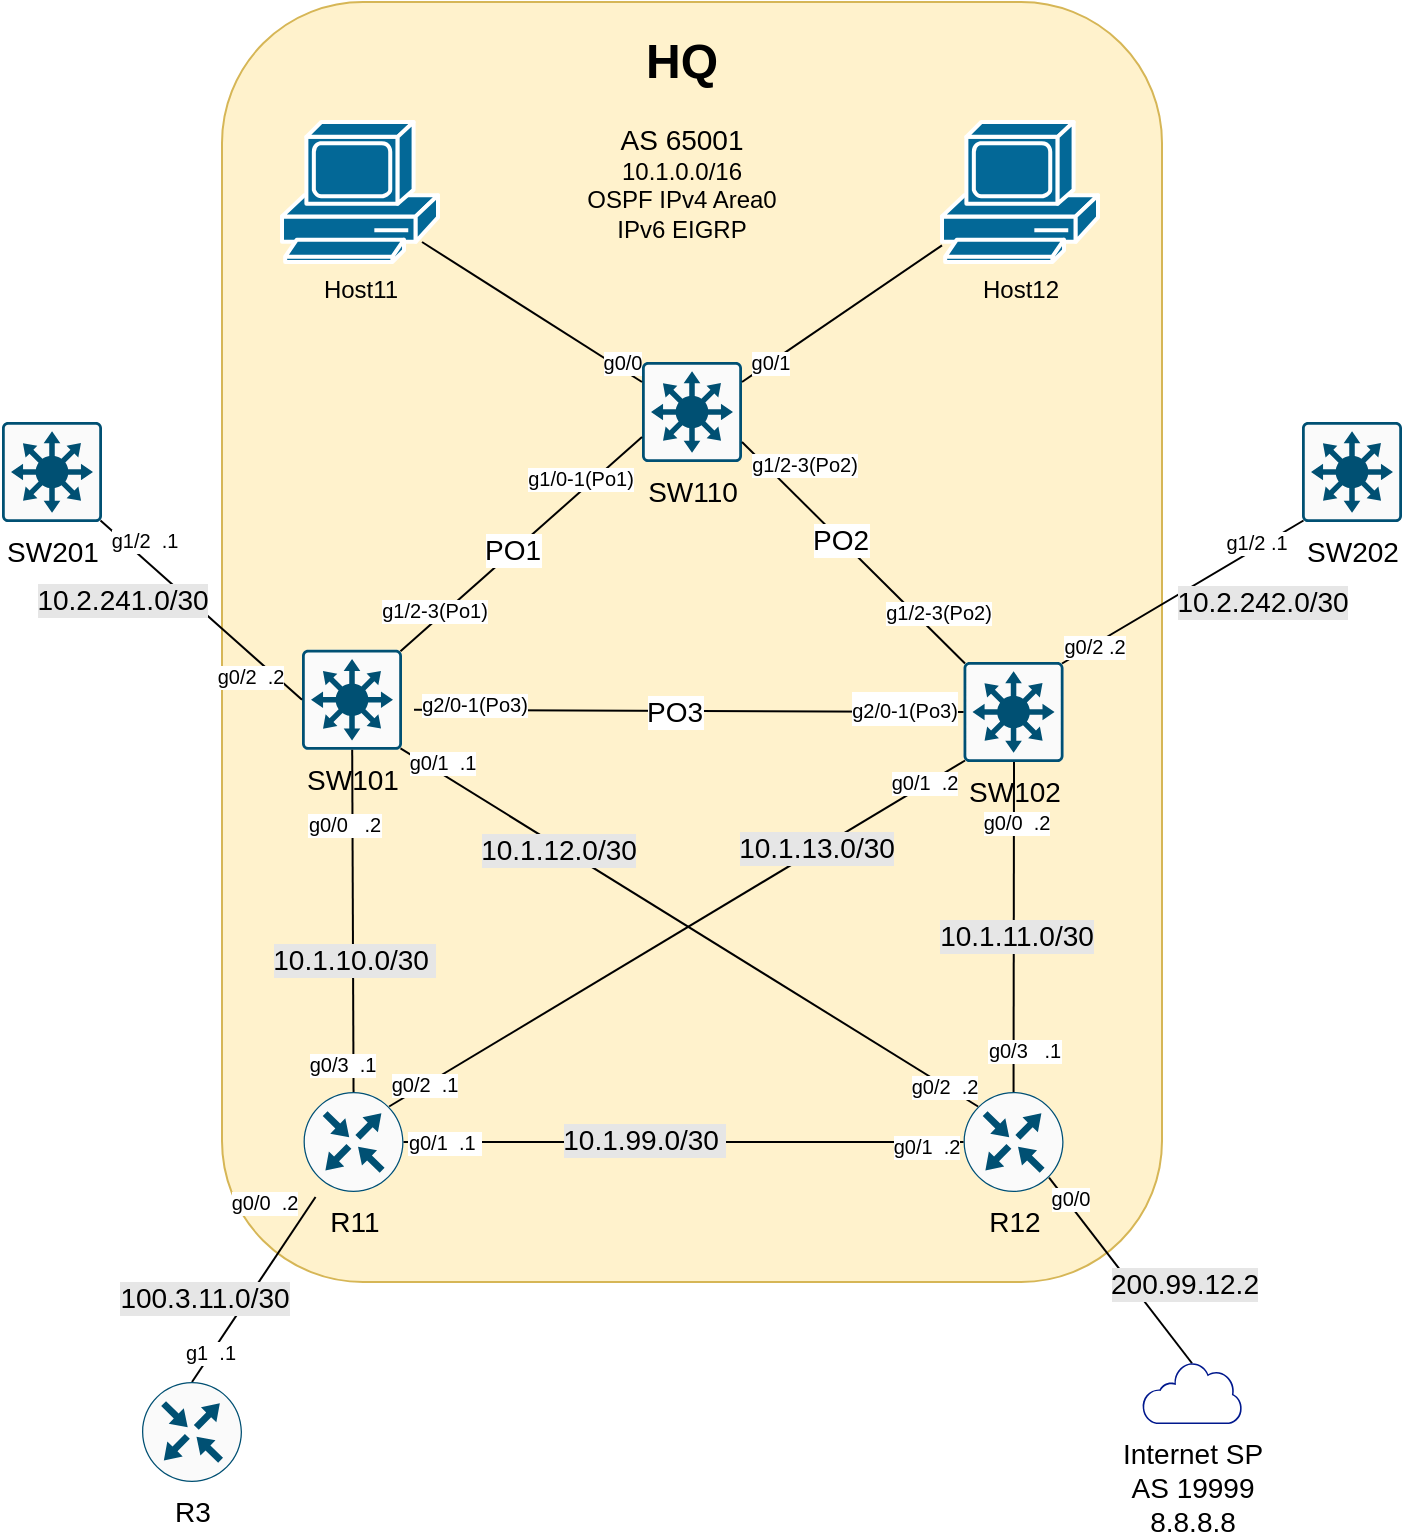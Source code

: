 <mxfile version="17.5.0" type="github">
  <diagram id="ce1GtgoNdSxTXqw0j8kx" name="Page-1">
    <mxGraphModel dx="1298" dy="802" grid="1" gridSize="10" guides="1" tooltips="1" connect="1" arrows="1" fold="1" page="1" pageScale="1" pageWidth="827" pageHeight="1169" math="0" shadow="0">
      <root>
        <mxCell id="0" />
        <mxCell id="1" parent="0" />
        <mxCell id="ygTqXombfREkRNXZ_lQi-68" value="" style="rounded=1;whiteSpace=wrap;html=1;labelBackgroundColor=#FFF4C3;fontSize=14;fillColor=#fff2cc;strokeColor=#d6b656;" vertex="1" parent="1">
          <mxGeometry x="140" y="20" width="470" height="640" as="geometry" />
        </mxCell>
        <mxCell id="ygTqXombfREkRNXZ_lQi-1" value="Host11" style="shape=mxgraph.cisco.computers_and_peripherals.pc;html=1;pointerEvents=1;dashed=0;fillColor=#036897;strokeColor=#ffffff;strokeWidth=2;verticalLabelPosition=bottom;verticalAlign=top;align=center;outlineConnect=0;" vertex="1" parent="1">
          <mxGeometry x="170" y="80" width="78" height="70" as="geometry" />
        </mxCell>
        <mxCell id="ygTqXombfREkRNXZ_lQi-2" value="Host12" style="shape=mxgraph.cisco.computers_and_peripherals.pc;html=1;pointerEvents=1;dashed=0;fillColor=#036897;strokeColor=#ffffff;strokeWidth=2;verticalLabelPosition=bottom;verticalAlign=top;align=center;outlineConnect=0;" vertex="1" parent="1">
          <mxGeometry x="500" y="80" width="78" height="70" as="geometry" />
        </mxCell>
        <mxCell id="ygTqXombfREkRNXZ_lQi-3" value="&lt;h1&gt;HQ&lt;/h1&gt;&lt;div&gt;&lt;font style=&quot;font-size: 14px&quot;&gt;AS 65001&lt;/font&gt;&lt;/div&gt;&lt;div&gt;10.1.0.0/16&lt;/div&gt;&lt;div&gt;OSPF IPv4 Area0&lt;/div&gt;&lt;div&gt;IPv6 EIGRP&lt;/div&gt;" style="text;html=1;strokeColor=none;fillColor=none;spacing=5;spacingTop=-20;whiteSpace=wrap;overflow=hidden;rounded=0;align=center;" vertex="1" parent="1">
          <mxGeometry x="310" y="30" width="120" height="120" as="geometry" />
        </mxCell>
        <mxCell id="ygTqXombfREkRNXZ_lQi-4" value="SW110" style="sketch=0;points=[[0.015,0.015,0],[0.985,0.015,0],[0.985,0.985,0],[0.015,0.985,0],[0.25,0,0],[0.5,0,0],[0.75,0,0],[1,0.25,0],[1,0.5,0],[1,0.75,0],[0.75,1,0],[0.5,1,0],[0.25,1,0],[0,0.75,0],[0,0.5,0],[0,0.25,0]];verticalLabelPosition=bottom;html=1;verticalAlign=top;aspect=fixed;align=center;pointerEvents=1;shape=mxgraph.cisco19.rect;prIcon=l3_switch;fillColor=#FAFAFA;strokeColor=#005073;fontSize=14;" vertex="1" parent="1">
          <mxGeometry x="350" y="200" width="50" height="50" as="geometry" />
        </mxCell>
        <mxCell id="ygTqXombfREkRNXZ_lQi-5" value="SW101" style="sketch=0;points=[[0.015,0.015,0],[0.985,0.015,0],[0.985,0.985,0],[0.015,0.985,0],[0.25,0,0],[0.5,0,0],[0.75,0,0],[1,0.25,0],[1,0.5,0],[1,0.75,0],[0.75,1,0],[0.5,1,0],[0.25,1,0],[0,0.75,0],[0,0.5,0],[0,0.25,0]];verticalLabelPosition=bottom;html=1;verticalAlign=top;aspect=fixed;align=center;pointerEvents=1;shape=mxgraph.cisco19.rect;prIcon=l3_switch;fillColor=#FAFAFA;strokeColor=#005073;fontSize=14;" vertex="1" parent="1">
          <mxGeometry x="180" y="343.89" width="50" height="50" as="geometry" />
        </mxCell>
        <mxCell id="ygTqXombfREkRNXZ_lQi-6" value="SW102" style="sketch=0;points=[[0.015,0.015,0],[0.985,0.015,0],[0.985,0.985,0],[0.015,0.985,0],[0.25,0,0],[0.5,0,0],[0.75,0,0],[1,0.25,0],[1,0.5,0],[1,0.75,0],[0.75,1,0],[0.5,1,0],[0.25,1,0],[0,0.75,0],[0,0.5,0],[0,0.25,0]];verticalLabelPosition=bottom;html=1;verticalAlign=top;aspect=fixed;align=center;pointerEvents=1;shape=mxgraph.cisco19.rect;prIcon=l3_switch;fillColor=#FAFAFA;strokeColor=#005073;fontSize=14;" vertex="1" parent="1">
          <mxGeometry x="510.77" y="350" width="50" height="50" as="geometry" />
        </mxCell>
        <mxCell id="ygTqXombfREkRNXZ_lQi-7" value="R11" style="sketch=0;points=[[0.5,0,0],[1,0.5,0],[0.5,1,0],[0,0.5,0],[0.145,0.145,0],[0.856,0.145,0],[0.855,0.856,0],[0.145,0.855,0]];verticalLabelPosition=bottom;html=1;verticalAlign=top;aspect=fixed;align=center;pointerEvents=1;shape=mxgraph.cisco19.rect;prIcon=router;fillColor=#FAFAFA;strokeColor=#005073;fontSize=14;" vertex="1" parent="1">
          <mxGeometry x="180.77" y="565" width="50" height="50" as="geometry" />
        </mxCell>
        <mxCell id="ygTqXombfREkRNXZ_lQi-8" value="R12" style="sketch=0;points=[[0.5,0,0],[1,0.5,0],[0.5,1,0],[0,0.5,0],[0.145,0.145,0],[0.856,0.145,0],[0.855,0.856,0],[0.145,0.855,0]];verticalLabelPosition=bottom;html=1;verticalAlign=top;aspect=fixed;align=center;pointerEvents=1;shape=mxgraph.cisco19.rect;prIcon=router;fillColor=#FAFAFA;strokeColor=#005073;fontSize=14;" vertex="1" parent="1">
          <mxGeometry x="510.77" y="565" width="50" height="50" as="geometry" />
        </mxCell>
        <mxCell id="ygTqXombfREkRNXZ_lQi-10" value="" style="endArrow=none;html=1;rounded=0;fontSize=14;" edge="1" parent="1" target="ygTqXombfREkRNXZ_lQi-2">
          <mxGeometry width="50" height="50" relative="1" as="geometry">
            <mxPoint x="400" y="210" as="sourcePoint" />
            <mxPoint x="450" y="160" as="targetPoint" />
          </mxGeometry>
        </mxCell>
        <mxCell id="ygTqXombfREkRNXZ_lQi-26" value="g0/1" style="edgeLabel;html=1;align=center;verticalAlign=middle;resizable=0;points=[];fontSize=10;" vertex="1" connectable="0" parent="ygTqXombfREkRNXZ_lQi-10">
          <mxGeometry x="-0.766" y="-1" relative="1" as="geometry">
            <mxPoint x="2" y="-3" as="offset" />
          </mxGeometry>
        </mxCell>
        <mxCell id="ygTqXombfREkRNXZ_lQi-12" value="" style="endArrow=none;html=1;rounded=0;fontSize=14;" edge="1" parent="1">
          <mxGeometry width="50" height="50" relative="1" as="geometry">
            <mxPoint x="350" y="210" as="sourcePoint" />
            <mxPoint x="240" y="140" as="targetPoint" />
          </mxGeometry>
        </mxCell>
        <mxCell id="ygTqXombfREkRNXZ_lQi-25" value="g0/0" style="edgeLabel;html=1;align=center;verticalAlign=middle;resizable=0;points=[];fontSize=10;" vertex="1" connectable="0" parent="ygTqXombfREkRNXZ_lQi-12">
          <mxGeometry x="-0.612" y="1" relative="1" as="geometry">
            <mxPoint x="12" y="3" as="offset" />
          </mxGeometry>
        </mxCell>
        <mxCell id="ygTqXombfREkRNXZ_lQi-13" value="" style="endArrow=none;html=1;rounded=0;fontSize=14;entryX=0;entryY=0.75;entryDx=0;entryDy=0;entryPerimeter=0;exitX=0.985;exitY=0.015;exitDx=0;exitDy=0;exitPerimeter=0;" edge="1" parent="1" source="ygTqXombfREkRNXZ_lQi-5" target="ygTqXombfREkRNXZ_lQi-4">
          <mxGeometry width="50" height="50" relative="1" as="geometry">
            <mxPoint x="230" y="330" as="sourcePoint" />
            <mxPoint x="280" y="280" as="targetPoint" />
          </mxGeometry>
        </mxCell>
        <mxCell id="ygTqXombfREkRNXZ_lQi-27" value="g1/0-1(Po1)" style="edgeLabel;html=1;align=center;verticalAlign=middle;resizable=0;points=[];fontSize=10;" vertex="1" connectable="0" parent="ygTqXombfREkRNXZ_lQi-13">
          <mxGeometry x="0.469" y="2" relative="1" as="geometry">
            <mxPoint x="2" y="-7" as="offset" />
          </mxGeometry>
        </mxCell>
        <mxCell id="ygTqXombfREkRNXZ_lQi-29" value="g1/2-3(Po1)" style="edgeLabel;html=1;align=center;verticalAlign=middle;resizable=0;points=[];fontSize=10;" vertex="1" connectable="0" parent="ygTqXombfREkRNXZ_lQi-13">
          <mxGeometry x="-0.75" relative="1" as="geometry">
            <mxPoint x="2" y="-8" as="offset" />
          </mxGeometry>
        </mxCell>
        <mxCell id="ygTqXombfREkRNXZ_lQi-69" value="PO1" style="edgeLabel;html=1;align=center;verticalAlign=middle;resizable=0;points=[];fontSize=14;" vertex="1" connectable="0" parent="ygTqXombfREkRNXZ_lQi-13">
          <mxGeometry x="-0.071" y="1" relative="1" as="geometry">
            <mxPoint as="offset" />
          </mxGeometry>
        </mxCell>
        <mxCell id="ygTqXombfREkRNXZ_lQi-14" value="" style="endArrow=none;html=1;rounded=0;fontSize=14;exitX=0.856;exitY=0.145;exitDx=0;exitDy=0;exitPerimeter=0;entryX=0.015;entryY=0.985;entryDx=0;entryDy=0;entryPerimeter=0;" edge="1" parent="1" source="ygTqXombfREkRNXZ_lQi-7" target="ygTqXombfREkRNXZ_lQi-6">
          <mxGeometry width="50" height="50" relative="1" as="geometry">
            <mxPoint x="234" y="450" as="sourcePoint" />
            <mxPoint x="510" y="340" as="targetPoint" />
          </mxGeometry>
        </mxCell>
        <mxCell id="ygTqXombfREkRNXZ_lQi-34" value="g0/2&amp;nbsp; .1" style="edgeLabel;html=1;align=center;verticalAlign=middle;resizable=0;points=[];fontSize=10;" vertex="1" connectable="0" parent="ygTqXombfREkRNXZ_lQi-14">
          <mxGeometry x="-0.875" y="1" relative="1" as="geometry">
            <mxPoint as="offset" />
          </mxGeometry>
        </mxCell>
        <mxCell id="ygTqXombfREkRNXZ_lQi-52" value="10.1.13.0/30" style="edgeLabel;html=1;align=center;verticalAlign=middle;resizable=0;points=[];fontSize=14;labelBackgroundColor=#E6E6E6;" vertex="1" connectable="0" parent="ygTqXombfREkRNXZ_lQi-14">
          <mxGeometry x="0.545" y="2" relative="1" as="geometry">
            <mxPoint x="-8" y="6" as="offset" />
          </mxGeometry>
        </mxCell>
        <mxCell id="ygTqXombfREkRNXZ_lQi-60" value="g0/1&amp;nbsp; .2" style="edgeLabel;html=1;align=center;verticalAlign=middle;resizable=0;points=[];fontSize=10;" vertex="1" connectable="0" parent="ygTqXombfREkRNXZ_lQi-14">
          <mxGeometry x="0.923" relative="1" as="geometry">
            <mxPoint x="-10" y="4" as="offset" />
          </mxGeometry>
        </mxCell>
        <mxCell id="ygTqXombfREkRNXZ_lQi-15" value="" style="endArrow=none;html=1;rounded=0;fontSize=14;entryX=0.015;entryY=0.015;entryDx=0;entryDy=0;entryPerimeter=0;" edge="1" parent="1" target="ygTqXombfREkRNXZ_lQi-6">
          <mxGeometry width="50" height="50" relative="1" as="geometry">
            <mxPoint x="400" y="240" as="sourcePoint" />
            <mxPoint x="510" y="310" as="targetPoint" />
          </mxGeometry>
        </mxCell>
        <mxCell id="ygTqXombfREkRNXZ_lQi-28" value="g1/2-3(Po2)" style="edgeLabel;html=1;align=center;verticalAlign=middle;resizable=0;points=[];fontSize=10;" vertex="1" connectable="0" parent="ygTqXombfREkRNXZ_lQi-15">
          <mxGeometry x="-0.804" y="-1" relative="1" as="geometry">
            <mxPoint x="20" y="-1" as="offset" />
          </mxGeometry>
        </mxCell>
        <mxCell id="ygTqXombfREkRNXZ_lQi-30" value="g1/2-3(Po2)" style="edgeLabel;html=1;align=center;verticalAlign=middle;resizable=0;points=[];fontSize=10;" vertex="1" connectable="0" parent="ygTqXombfREkRNXZ_lQi-15">
          <mxGeometry x="0.602" relative="1" as="geometry">
            <mxPoint x="8" y="-4" as="offset" />
          </mxGeometry>
        </mxCell>
        <mxCell id="ygTqXombfREkRNXZ_lQi-70" value="PO2" style="edgeLabel;html=1;align=center;verticalAlign=middle;resizable=0;points=[];fontSize=14;" vertex="1" connectable="0" parent="ygTqXombfREkRNXZ_lQi-15">
          <mxGeometry x="-0.114" y="-1" relative="1" as="geometry">
            <mxPoint y="-1" as="offset" />
          </mxGeometry>
        </mxCell>
        <mxCell id="ygTqXombfREkRNXZ_lQi-16" value="" style="endArrow=none;html=1;rounded=0;fontSize=14;entryX=0.145;entryY=0.145;entryDx=0;entryDy=0;entryPerimeter=0;exitX=0.985;exitY=0.985;exitDx=0;exitDy=0;exitPerimeter=0;" edge="1" parent="1" source="ygTqXombfREkRNXZ_lQi-5" target="ygTqXombfREkRNXZ_lQi-8">
          <mxGeometry width="50" height="50" relative="1" as="geometry">
            <mxPoint x="234" y="330" as="sourcePoint" />
            <mxPoint x="520" y="440" as="targetPoint" />
          </mxGeometry>
        </mxCell>
        <mxCell id="ygTqXombfREkRNXZ_lQi-31" value="g0/1&amp;nbsp; .1" style="edgeLabel;html=1;align=center;verticalAlign=middle;resizable=0;points=[];fontSize=10;" vertex="1" connectable="0" parent="ygTqXombfREkRNXZ_lQi-16">
          <mxGeometry x="-0.899" y="-1" relative="1" as="geometry">
            <mxPoint x="7" y="-3" as="offset" />
          </mxGeometry>
        </mxCell>
        <mxCell id="ygTqXombfREkRNXZ_lQi-37" value="g0/2&amp;nbsp; .2" style="edgeLabel;html=1;align=center;verticalAlign=middle;resizable=0;points=[];fontSize=10;" vertex="1" connectable="0" parent="ygTqXombfREkRNXZ_lQi-16">
          <mxGeometry x="0.879" relative="1" as="geometry">
            <mxPoint as="offset" />
          </mxGeometry>
        </mxCell>
        <mxCell id="ygTqXombfREkRNXZ_lQi-51" value="10.1.12.0/30" style="edgeLabel;html=1;align=center;verticalAlign=middle;resizable=0;points=[];fontSize=14;labelBackgroundColor=#E6E6E6;" vertex="1" connectable="0" parent="ygTqXombfREkRNXZ_lQi-16">
          <mxGeometry x="-0.584" y="1" relative="1" as="geometry">
            <mxPoint x="18" y="14" as="offset" />
          </mxGeometry>
        </mxCell>
        <mxCell id="ygTqXombfREkRNXZ_lQi-17" value="" style="endArrow=none;html=1;rounded=0;fontSize=14;exitX=0.5;exitY=0;exitDx=0;exitDy=0;exitPerimeter=0;" edge="1" parent="1" source="ygTqXombfREkRNXZ_lQi-7" target="ygTqXombfREkRNXZ_lQi-5">
          <mxGeometry width="50" height="50" relative="1" as="geometry">
            <mxPoint x="120" y="420" as="sourcePoint" />
            <mxPoint x="170" y="370" as="targetPoint" />
          </mxGeometry>
        </mxCell>
        <mxCell id="ygTqXombfREkRNXZ_lQi-32" value="g0/0&amp;nbsp; &amp;nbsp;.2" style="edgeLabel;html=1;align=center;verticalAlign=middle;resizable=0;points=[];fontSize=10;" vertex="1" connectable="0" parent="ygTqXombfREkRNXZ_lQi-17">
          <mxGeometry x="0.211" y="-3" relative="1" as="geometry">
            <mxPoint x="-8" y="-31" as="offset" />
          </mxGeometry>
        </mxCell>
        <mxCell id="ygTqXombfREkRNXZ_lQi-33" value="g0/3&amp;nbsp; .1" style="edgeLabel;html=1;align=center;verticalAlign=middle;resizable=0;points=[];fontSize=10;" vertex="1" connectable="0" parent="ygTqXombfREkRNXZ_lQi-17">
          <mxGeometry x="-0.7" y="-2" relative="1" as="geometry">
            <mxPoint x="-8" y="11" as="offset" />
          </mxGeometry>
        </mxCell>
        <mxCell id="ygTqXombfREkRNXZ_lQi-50" value="10.1.10.0/30&amp;nbsp;" style="edgeLabel;html=1;align=center;verticalAlign=middle;resizable=0;points=[];fontSize=14;labelBackgroundColor=#E6E6E6;" vertex="1" connectable="0" parent="ygTqXombfREkRNXZ_lQi-17">
          <mxGeometry x="-0.211" relative="1" as="geometry">
            <mxPoint y="1" as="offset" />
          </mxGeometry>
        </mxCell>
        <mxCell id="ygTqXombfREkRNXZ_lQi-19" value="" style="endArrow=none;html=1;rounded=0;fontSize=14;exitX=0.5;exitY=0;exitDx=0;exitDy=0;exitPerimeter=0;" edge="1" parent="1" source="ygTqXombfREkRNXZ_lQi-8">
          <mxGeometry width="50" height="50" relative="1" as="geometry">
            <mxPoint x="490" y="390" as="sourcePoint" />
            <mxPoint x="536" y="400" as="targetPoint" />
          </mxGeometry>
        </mxCell>
        <mxCell id="ygTqXombfREkRNXZ_lQi-53" value="10.1.11.0/30" style="edgeLabel;html=1;align=center;verticalAlign=middle;resizable=0;points=[];fontSize=14;labelBackgroundColor=#E6E6E6;" vertex="1" connectable="0" parent="ygTqXombfREkRNXZ_lQi-19">
          <mxGeometry x="-0.055" y="-1" relative="1" as="geometry">
            <mxPoint as="offset" />
          </mxGeometry>
        </mxCell>
        <mxCell id="ygTqXombfREkRNXZ_lQi-58" value="g0/0&amp;nbsp; .2" style="edgeLabel;html=1;align=center;verticalAlign=middle;resizable=0;points=[];fontSize=10;" vertex="1" connectable="0" parent="ygTqXombfREkRNXZ_lQi-19">
          <mxGeometry x="0.478" y="-1" relative="1" as="geometry">
            <mxPoint y="-13" as="offset" />
          </mxGeometry>
        </mxCell>
        <mxCell id="ygTqXombfREkRNXZ_lQi-59" value="g0/3&amp;nbsp; &amp;nbsp;.1" style="edgeLabel;html=1;align=center;verticalAlign=middle;resizable=0;points=[];fontSize=10;" vertex="1" connectable="0" parent="ygTqXombfREkRNXZ_lQi-19">
          <mxGeometry x="-0.678" y="-1" relative="1" as="geometry">
            <mxPoint x="4" y="5" as="offset" />
          </mxGeometry>
        </mxCell>
        <mxCell id="ygTqXombfREkRNXZ_lQi-20" value="" style="endArrow=none;html=1;rounded=0;fontSize=14;entryX=0;entryY=0.5;entryDx=0;entryDy=0;entryPerimeter=0;" edge="1" parent="1" target="ygTqXombfREkRNXZ_lQi-6">
          <mxGeometry width="50" height="50" relative="1" as="geometry">
            <mxPoint x="236" y="373.89" as="sourcePoint" />
            <mxPoint x="276" y="323.89" as="targetPoint" />
          </mxGeometry>
        </mxCell>
        <mxCell id="ygTqXombfREkRNXZ_lQi-21" value="&lt;font style=&quot;font-size: 10px&quot;&gt;g2/0-1(Po3)&lt;/font&gt;" style="edgeLabel;html=1;align=center;verticalAlign=middle;resizable=0;points=[];fontSize=14;" vertex="1" connectable="0" parent="ygTqXombfREkRNXZ_lQi-20">
          <mxGeometry x="0.847" y="-2" relative="1" as="geometry">
            <mxPoint x="-9" y="-4" as="offset" />
          </mxGeometry>
        </mxCell>
        <mxCell id="ygTqXombfREkRNXZ_lQi-24" value="g2/0-1(Po3)" style="edgeLabel;html=1;align=center;verticalAlign=middle;resizable=0;points=[];fontSize=10;" vertex="1" connectable="0" parent="ygTqXombfREkRNXZ_lQi-20">
          <mxGeometry x="-0.759" y="-1" relative="1" as="geometry">
            <mxPoint x="-3" y="-4" as="offset" />
          </mxGeometry>
        </mxCell>
        <mxCell id="ygTqXombfREkRNXZ_lQi-71" value="PO3" style="edgeLabel;html=1;align=center;verticalAlign=middle;resizable=0;points=[];fontSize=14;" vertex="1" connectable="0" parent="ygTqXombfREkRNXZ_lQi-20">
          <mxGeometry x="-0.09" relative="1" as="geometry">
            <mxPoint x="5" as="offset" />
          </mxGeometry>
        </mxCell>
        <mxCell id="ygTqXombfREkRNXZ_lQi-23" value="" style="endArrow=none;html=1;rounded=0;fontSize=14;entryX=0;entryY=0.5;entryDx=0;entryDy=0;entryPerimeter=0;exitX=1;exitY=0.5;exitDx=0;exitDy=0;exitPerimeter=0;" edge="1" parent="1" source="ygTqXombfREkRNXZ_lQi-7" target="ygTqXombfREkRNXZ_lQi-8">
          <mxGeometry width="50" height="50" relative="1" as="geometry">
            <mxPoint x="216.77" y="615" as="sourcePoint" />
            <mxPoint x="266.77" y="565" as="targetPoint" />
          </mxGeometry>
        </mxCell>
        <mxCell id="ygTqXombfREkRNXZ_lQi-35" value="g0/1&amp;nbsp; .1&amp;nbsp;" style="edgeLabel;html=1;align=center;verticalAlign=middle;resizable=0;points=[];fontSize=10;" vertex="1" connectable="0" parent="ygTqXombfREkRNXZ_lQi-23">
          <mxGeometry x="-0.714" y="-2" relative="1" as="geometry">
            <mxPoint x="-20" y="-2" as="offset" />
          </mxGeometry>
        </mxCell>
        <mxCell id="ygTqXombfREkRNXZ_lQi-38" value="g0/1&amp;nbsp; .2" style="edgeLabel;html=1;align=center;verticalAlign=middle;resizable=0;points=[];fontSize=10;" vertex="1" connectable="0" parent="ygTqXombfREkRNXZ_lQi-23">
          <mxGeometry x="0.864" y="-1" relative="1" as="geometry">
            <mxPoint y="1" as="offset" />
          </mxGeometry>
        </mxCell>
        <mxCell id="ygTqXombfREkRNXZ_lQi-54" value="10.1.99.0/30&amp;nbsp;" style="edgeLabel;html=1;align=center;verticalAlign=middle;resizable=0;points=[];fontSize=14;labelBackgroundColor=#E6E6E6;" vertex="1" connectable="0" parent="ygTqXombfREkRNXZ_lQi-23">
          <mxGeometry x="-0.143" y="2" relative="1" as="geometry">
            <mxPoint y="1" as="offset" />
          </mxGeometry>
        </mxCell>
        <mxCell id="ygTqXombfREkRNXZ_lQi-39" value="" style="endArrow=none;html=1;rounded=0;fontSize=10;entryX=0.12;entryY=1.05;entryDx=0;entryDy=0;entryPerimeter=0;exitX=0.5;exitY=0;exitDx=0;exitDy=0;exitPerimeter=0;" edge="1" parent="1" source="ygTqXombfREkRNXZ_lQi-43" target="ygTqXombfREkRNXZ_lQi-7">
          <mxGeometry width="50" height="50" relative="1" as="geometry">
            <mxPoint x="150" y="530" as="sourcePoint" />
            <mxPoint x="200" y="480" as="targetPoint" />
          </mxGeometry>
        </mxCell>
        <mxCell id="ygTqXombfREkRNXZ_lQi-41" value="g0/0&amp;nbsp; .2" style="edgeLabel;html=1;align=center;verticalAlign=middle;resizable=0;points=[];fontSize=10;" vertex="1" connectable="0" parent="ygTqXombfREkRNXZ_lQi-39">
          <mxGeometry x="0.311" y="-1" relative="1" as="geometry">
            <mxPoint x="-6" y="-30" as="offset" />
          </mxGeometry>
        </mxCell>
        <mxCell id="ygTqXombfREkRNXZ_lQi-55" value="100.3.11.0/30" style="edgeLabel;html=1;align=center;verticalAlign=middle;resizable=0;points=[];fontSize=14;labelBackgroundColor=#E6E6E6;" vertex="1" connectable="0" parent="ygTqXombfREkRNXZ_lQi-39">
          <mxGeometry x="-0.278" y="1" relative="1" as="geometry">
            <mxPoint x="-16" y="-8" as="offset" />
          </mxGeometry>
        </mxCell>
        <mxCell id="ygTqXombfREkRNXZ_lQi-56" value="g1&amp;nbsp; .1&amp;nbsp;" style="edgeLabel;html=1;align=center;verticalAlign=middle;resizable=0;points=[];fontSize=10;" vertex="1" connectable="0" parent="ygTqXombfREkRNXZ_lQi-39">
          <mxGeometry x="-0.565" y="-1" relative="1" as="geometry">
            <mxPoint x="-10" y="39" as="offset" />
          </mxGeometry>
        </mxCell>
        <mxCell id="ygTqXombfREkRNXZ_lQi-66" value="g1&amp;nbsp; .1" style="edgeLabel;html=1;align=center;verticalAlign=middle;resizable=0;points=[];fontSize=10;" vertex="1" connectable="0" parent="ygTqXombfREkRNXZ_lQi-39">
          <mxGeometry x="-0.686" y="1" relative="1" as="geometry">
            <mxPoint as="offset" />
          </mxGeometry>
        </mxCell>
        <mxCell id="ygTqXombfREkRNXZ_lQi-40" value="" style="endArrow=none;html=1;rounded=0;fontSize=10;entryX=0.855;entryY=0.856;entryDx=0;entryDy=0;entryPerimeter=0;exitX=0.5;exitY=0.02;exitDx=0;exitDy=0;exitPerimeter=0;" edge="1" parent="1" source="ygTqXombfREkRNXZ_lQi-48" target="ygTqXombfREkRNXZ_lQi-8">
          <mxGeometry width="50" height="50" relative="1" as="geometry">
            <mxPoint x="620" y="690" as="sourcePoint" />
            <mxPoint x="540" y="480" as="targetPoint" />
          </mxGeometry>
        </mxCell>
        <mxCell id="ygTqXombfREkRNXZ_lQi-42" value="g0/0" style="edgeLabel;html=1;align=center;verticalAlign=middle;resizable=0;points=[];fontSize=10;" vertex="1" connectable="0" parent="ygTqXombfREkRNXZ_lQi-40">
          <mxGeometry x="0.75" y="-2" relative="1" as="geometry">
            <mxPoint as="offset" />
          </mxGeometry>
        </mxCell>
        <mxCell id="ygTqXombfREkRNXZ_lQi-57" value="200.99.12.2" style="edgeLabel;html=1;align=center;verticalAlign=middle;resizable=0;points=[];fontSize=14;labelBackgroundColor=#E6E6E6;" vertex="1" connectable="0" parent="ygTqXombfREkRNXZ_lQi-40">
          <mxGeometry x="0.324" y="-1" relative="1" as="geometry">
            <mxPoint x="42" y="22" as="offset" />
          </mxGeometry>
        </mxCell>
        <mxCell id="ygTqXombfREkRNXZ_lQi-43" value="&lt;font style=&quot;font-size: 14px&quot;&gt;R3&lt;/font&gt;" style="sketch=0;points=[[0.5,0,0],[1,0.5,0],[0.5,1,0],[0,0.5,0],[0.145,0.145,0],[0.856,0.145,0],[0.855,0.856,0],[0.145,0.855,0]];verticalLabelPosition=bottom;html=1;verticalAlign=top;aspect=fixed;align=center;pointerEvents=1;shape=mxgraph.cisco19.rect;prIcon=router;fillColor=#FAFAFA;strokeColor=#005073;fontSize=10;" vertex="1" parent="1">
          <mxGeometry x="100" y="710" width="50" height="50" as="geometry" />
        </mxCell>
        <mxCell id="ygTqXombfREkRNXZ_lQi-44" value="SW201" style="sketch=0;points=[[0.015,0.015,0],[0.985,0.015,0],[0.985,0.985,0],[0.015,0.985,0],[0.25,0,0],[0.5,0,0],[0.75,0,0],[1,0.25,0],[1,0.5,0],[1,0.75,0],[0.75,1,0],[0.5,1,0],[0.25,1,0],[0,0.75,0],[0,0.5,0],[0,0.25,0]];verticalLabelPosition=bottom;html=1;verticalAlign=top;aspect=fixed;align=center;pointerEvents=1;shape=mxgraph.cisco19.rect;prIcon=l3_switch;fillColor=#FAFAFA;strokeColor=#005073;fontSize=14;" vertex="1" parent="1">
          <mxGeometry x="30" y="230" width="50" height="50" as="geometry" />
        </mxCell>
        <mxCell id="ygTqXombfREkRNXZ_lQi-45" value="SW202" style="sketch=0;points=[[0.015,0.015,0],[0.985,0.015,0],[0.985,0.985,0],[0.015,0.985,0],[0.25,0,0],[0.5,0,0],[0.75,0,0],[1,0.25,0],[1,0.5,0],[1,0.75,0],[0.75,1,0],[0.5,1,0],[0.25,1,0],[0,0.75,0],[0,0.5,0],[0,0.25,0]];verticalLabelPosition=bottom;html=1;verticalAlign=top;aspect=fixed;align=center;pointerEvents=1;shape=mxgraph.cisco19.rect;prIcon=l3_switch;fillColor=#FAFAFA;strokeColor=#005073;fontSize=14;" vertex="1" parent="1">
          <mxGeometry x="680" y="230" width="50" height="50" as="geometry" />
        </mxCell>
        <mxCell id="ygTqXombfREkRNXZ_lQi-46" value="" style="endArrow=none;html=1;rounded=0;fontSize=14;entryX=0.015;entryY=0.985;entryDx=0;entryDy=0;entryPerimeter=0;exitX=0.985;exitY=0.015;exitDx=0;exitDy=0;exitPerimeter=0;" edge="1" parent="1" source="ygTqXombfREkRNXZ_lQi-6" target="ygTqXombfREkRNXZ_lQi-45">
          <mxGeometry width="50" height="50" relative="1" as="geometry">
            <mxPoint x="560" y="320" as="sourcePoint" />
            <mxPoint x="610" y="270" as="targetPoint" />
          </mxGeometry>
        </mxCell>
        <mxCell id="ygTqXombfREkRNXZ_lQi-63" value="g0/2 .2" style="edgeLabel;html=1;align=center;verticalAlign=middle;resizable=0;points=[];fontSize=10;" vertex="1" connectable="0" parent="ygTqXombfREkRNXZ_lQi-46">
          <mxGeometry x="-0.736" relative="1" as="geometry">
            <mxPoint as="offset" />
          </mxGeometry>
        </mxCell>
        <mxCell id="ygTqXombfREkRNXZ_lQi-64" value="g1/2 .1" style="edgeLabel;html=1;align=center;verticalAlign=middle;resizable=0;points=[];fontSize=10;" vertex="1" connectable="0" parent="ygTqXombfREkRNXZ_lQi-46">
          <mxGeometry x="0.738" y="-1" relative="1" as="geometry">
            <mxPoint x="-9" as="offset" />
          </mxGeometry>
        </mxCell>
        <mxCell id="ygTqXombfREkRNXZ_lQi-65" value="10.2.242.0/30" style="edgeLabel;html=1;align=center;verticalAlign=middle;resizable=0;points=[];fontSize=14;labelBackgroundColor=#E6E6E6;" vertex="1" connectable="0" parent="ygTqXombfREkRNXZ_lQi-46">
          <mxGeometry x="0.016" y="3" relative="1" as="geometry">
            <mxPoint x="40" y="8" as="offset" />
          </mxGeometry>
        </mxCell>
        <mxCell id="ygTqXombfREkRNXZ_lQi-47" value="" style="endArrow=none;html=1;rounded=0;fontSize=14;entryX=0;entryY=0.5;entryDx=0;entryDy=0;entryPerimeter=0;exitX=0.985;exitY=0.985;exitDx=0;exitDy=0;exitPerimeter=0;" edge="1" parent="1" source="ygTqXombfREkRNXZ_lQi-44" target="ygTqXombfREkRNXZ_lQi-5">
          <mxGeometry width="50" height="50" relative="1" as="geometry">
            <mxPoint x="80" y="290" as="sourcePoint" />
            <mxPoint x="130" y="240" as="targetPoint" />
          </mxGeometry>
        </mxCell>
        <mxCell id="ygTqXombfREkRNXZ_lQi-49" value="10.2.241.0/30" style="edgeLabel;html=1;align=center;verticalAlign=middle;resizable=0;points=[];fontSize=14;labelBackgroundColor=#E6E6E6;" vertex="1" connectable="0" parent="ygTqXombfREkRNXZ_lQi-47">
          <mxGeometry x="-0.058" y="3" relative="1" as="geometry">
            <mxPoint x="-39" as="offset" />
          </mxGeometry>
        </mxCell>
        <mxCell id="ygTqXombfREkRNXZ_lQi-61" value="g1/2&amp;nbsp; .1" style="edgeLabel;html=1;align=center;verticalAlign=middle;resizable=0;points=[];fontSize=10;" vertex="1" connectable="0" parent="ygTqXombfREkRNXZ_lQi-47">
          <mxGeometry x="-0.747" y="3" relative="1" as="geometry">
            <mxPoint x="7" as="offset" />
          </mxGeometry>
        </mxCell>
        <mxCell id="ygTqXombfREkRNXZ_lQi-62" value="g0/2&amp;nbsp; .2" style="edgeLabel;html=1;align=center;verticalAlign=middle;resizable=0;points=[];fontSize=10;" vertex="1" connectable="0" parent="ygTqXombfREkRNXZ_lQi-47">
          <mxGeometry x="0.645" relative="1" as="geometry">
            <mxPoint x="-8" y="4" as="offset" />
          </mxGeometry>
        </mxCell>
        <mxCell id="ygTqXombfREkRNXZ_lQi-48" value="Internet SP&lt;br&gt;AS 19999&lt;br&gt;8.8.8.8" style="sketch=0;aspect=fixed;pointerEvents=1;shadow=0;dashed=0;html=1;strokeColor=none;labelPosition=center;verticalLabelPosition=bottom;verticalAlign=top;align=center;fillColor=#00188D;shape=mxgraph.mscae.enterprise.internet_hollow;fontSize=14;" vertex="1" parent="1">
          <mxGeometry x="600" y="700" width="50" height="31" as="geometry" />
        </mxCell>
      </root>
    </mxGraphModel>
  </diagram>
</mxfile>
